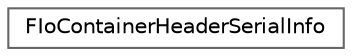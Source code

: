 digraph "Graphical Class Hierarchy"
{
 // INTERACTIVE_SVG=YES
 // LATEX_PDF_SIZE
  bgcolor="transparent";
  edge [fontname=Helvetica,fontsize=10,labelfontname=Helvetica,labelfontsize=10];
  node [fontname=Helvetica,fontsize=10,shape=box,height=0.2,width=0.4];
  rankdir="LR";
  Node0 [id="Node000000",label="FIoContainerHeaderSerialInfo",height=0.2,width=0.4,color="grey40", fillcolor="white", style="filled",URL="$d0/d7f/structFIoContainerHeaderSerialInfo.html",tooltip=" "];
}
